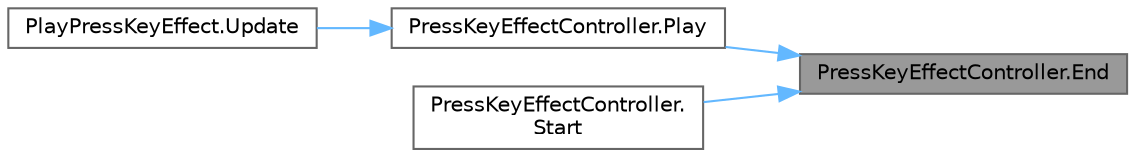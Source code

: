 digraph "PressKeyEffectController.End"
{
 // LATEX_PDF_SIZE
  bgcolor="transparent";
  edge [fontname=Helvetica,fontsize=10,labelfontname=Helvetica,labelfontsize=10];
  node [fontname=Helvetica,fontsize=10,shape=box,height=0.2,width=0.4];
  rankdir="RL";
  Node1 [id="Node000001",label="PressKeyEffectController.End",height=0.2,width=0.4,color="gray40", fillcolor="grey60", style="filled", fontcolor="black",tooltip=" "];
  Node1 -> Node2 [id="edge1_Node000001_Node000002",dir="back",color="steelblue1",style="solid",tooltip=" "];
  Node2 [id="Node000002",label="PressKeyEffectController.Play",height=0.2,width=0.4,color="grey40", fillcolor="white", style="filled",URL="$class_press_key_effect_controller.html#a07b843bd18b32de0ad0107510e5dbecf",tooltip=" "];
  Node2 -> Node3 [id="edge2_Node000002_Node000003",dir="back",color="steelblue1",style="solid",tooltip=" "];
  Node3 [id="Node000003",label="PlayPressKeyEffect.Update",height=0.2,width=0.4,color="grey40", fillcolor="white", style="filled",URL="$class_play_press_key_effect.html#af300a68e02586f07326370fb86d27841",tooltip=" "];
  Node1 -> Node4 [id="edge3_Node000001_Node000004",dir="back",color="steelblue1",style="solid",tooltip=" "];
  Node4 [id="Node000004",label="PressKeyEffectController.\lStart",height=0.2,width=0.4,color="grey40", fillcolor="white", style="filled",URL="$class_press_key_effect_controller.html#a07ffe6291f1e2d3d7b6d954a0eceb265",tooltip=" "];
}
